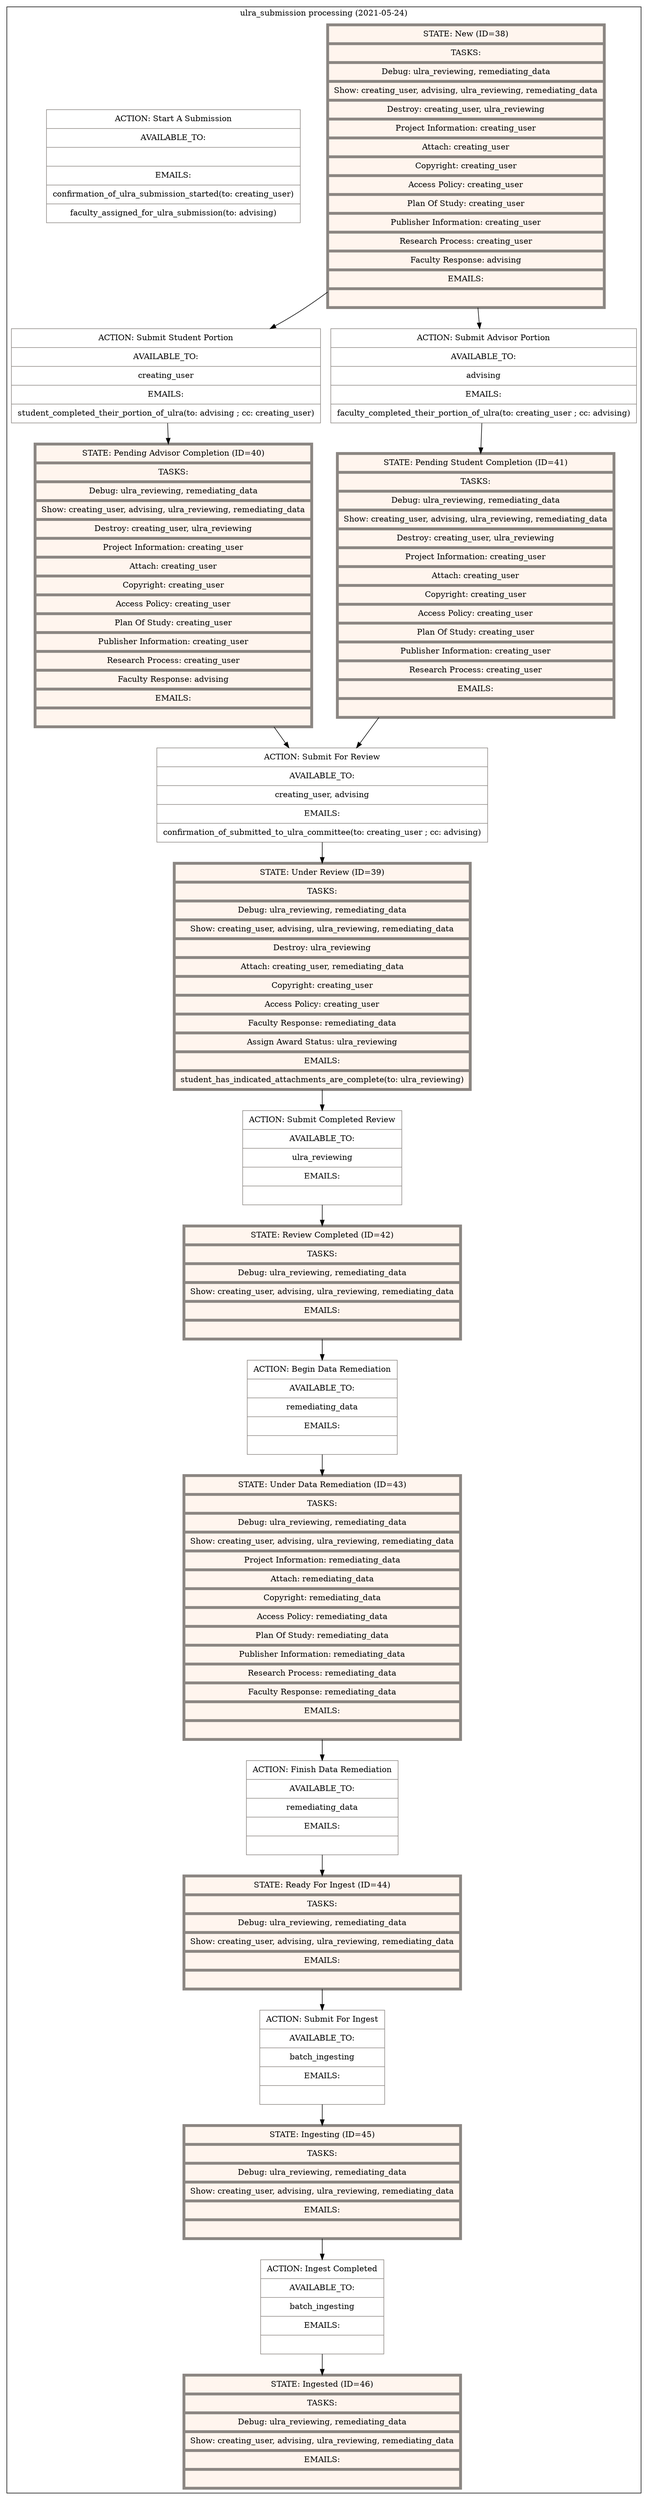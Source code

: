 digraph "G" {
  compound=true;
  node[color="grey15" margin="0.15, 0.125"];
  subgraph cluster_0 {
    label="ulra_submission processing (2021-05-24)"
    node[style=filled fillcolor=white color="seashell4"]
    subgraph 0 {
      label="States";
      node[shape="record" fillcolor="seashell1" penwidth=5]
      state_ingested [label="{ STATE: Ingested (ID=46)| TASKS: | Debug: ulra_reviewing, remediating_data | Show: creating_user, advising, ulra_reviewing, remediating_data | EMAILS: |  }"]
      state_ingesting [label="{ STATE: Ingesting (ID=45)| TASKS: | Debug: ulra_reviewing, remediating_data | Show: creating_user, advising, ulra_reviewing, remediating_data | EMAILS: |  }"]
      state_new [label="{ STATE: New (ID=38)| TASKS: | Debug: ulra_reviewing, remediating_data | Show: creating_user, advising, ulra_reviewing, remediating_data | Destroy: creating_user, ulra_reviewing | Project Information: creating_user | Attach: creating_user | Copyright: creating_user | Access Policy: creating_user | Plan Of Study: creating_user | Publisher Information: creating_user | Research Process: creating_user | Faculty Response: advising | EMAILS: |  }"]
      state_pending_advisor_completion [label="{ STATE: Pending Advisor Completion (ID=40)| TASKS: | Debug: ulra_reviewing, remediating_data | Show: creating_user, advising, ulra_reviewing, remediating_data | Destroy: creating_user, ulra_reviewing | Project Information: creating_user | Attach: creating_user | Copyright: creating_user | Access Policy: creating_user | Plan Of Study: creating_user | Publisher Information: creating_user | Research Process: creating_user | Faculty Response: advising | EMAILS: |  }"]
      state_pending_student_completion [label="{ STATE: Pending Student Completion (ID=41)| TASKS: | Debug: ulra_reviewing, remediating_data | Show: creating_user, advising, ulra_reviewing, remediating_data | Destroy: creating_user, ulra_reviewing | Project Information: creating_user | Attach: creating_user | Copyright: creating_user | Access Policy: creating_user | Plan Of Study: creating_user | Publisher Information: creating_user | Research Process: creating_user | EMAILS: |  }"]
      state_ready_for_ingest [label="{ STATE: Ready For Ingest (ID=44)| TASKS: | Debug: ulra_reviewing, remediating_data | Show: creating_user, advising, ulra_reviewing, remediating_data | EMAILS: |  }"]
      state_review_completed [label="{ STATE: Review Completed (ID=42)| TASKS: | Debug: ulra_reviewing, remediating_data | Show: creating_user, advising, ulra_reviewing, remediating_data | EMAILS: |  }"]
      state_under_data_remediation [label="{ STATE: Under Data Remediation (ID=43)| TASKS: | Debug: ulra_reviewing, remediating_data | Show: creating_user, advising, ulra_reviewing, remediating_data | Project Information: remediating_data | Attach: remediating_data | Copyright: remediating_data | Access Policy: remediating_data | Plan Of Study: remediating_data | Publisher Information: remediating_data | Research Process: remediating_data | Faculty Response: remediating_data | EMAILS: |  }"]
      state_under_review [label="{ STATE: Under Review (ID=39)| TASKS: | Debug: ulra_reviewing, remediating_data | Show: creating_user, advising, ulra_reviewing, remediating_data | Destroy: ulra_reviewing | Attach: creating_user, remediating_data | Copyright: creating_user | Access Policy: creating_user | Faculty Response: remediating_data | Assign Award Status: ulra_reviewing | EMAILS: | student_has_indicated_attachments_are_complete(to: ulra_reviewing) }"]
    }
    subgraph 1 {
      label="Actions"
      node[shape="record" shape=record penwidth=1]
        action_start_a_submission [label="{ ACTION: Start A Submission | AVAILABLE_TO: |  | EMAILS: | confirmation_of_ulra_submission_started(to: creating_user) | faculty_assigned_for_ulra_submission(to: advising) }"]
        action_submit_student_portion [label="{ ACTION: Submit Student Portion | AVAILABLE_TO: | creating_user | EMAILS: | student_completed_their_portion_of_ulra(to: advising ; cc: creating_user) }"]
        action_submit_advisor_portion [label="{ ACTION: Submit Advisor Portion | AVAILABLE_TO: | advising | EMAILS: | faculty_completed_their_portion_of_ulra(to: creating_user ; cc: advising) }"]
        action_submit_for_review [label="{ ACTION: Submit For Review | AVAILABLE_TO: | creating_user, advising | EMAILS: | confirmation_of_submitted_to_ulra_committee(to: creating_user ; cc: advising) }"]
        action_submit_completed_review [label="{ ACTION: Submit Completed Review | AVAILABLE_TO: | ulra_reviewing | EMAILS: |  }"]
        action_begin_data_remediation [label="{ ACTION: Begin Data Remediation | AVAILABLE_TO: | remediating_data | EMAILS: |  }"]
        action_finish_data_remediation [label="{ ACTION: Finish Data Remediation | AVAILABLE_TO: | remediating_data | EMAILS: |  }"]
        action_submit_for_ingest [label="{ ACTION: Submit For Ingest | AVAILABLE_TO: | batch_ingesting | EMAILS: |  }"]
        action_ingest_completed [label="{ ACTION: Ingest Completed | AVAILABLE_TO: | batch_ingesting | EMAILS: |  }"]
    }
      state_ingesting -> action_ingest_completed
      action_ingest_completed -> state_ingested
      state_new -> action_submit_student_portion
      action_submit_student_portion -> state_pending_advisor_completion
      state_new -> action_submit_advisor_portion
      action_submit_advisor_portion -> state_pending_student_completion
      state_pending_advisor_completion -> action_submit_for_review
      action_submit_for_review -> state_under_review
      state_pending_student_completion -> action_submit_for_review
      state_ready_for_ingest -> action_submit_for_ingest
      action_submit_for_ingest -> state_ingesting
      state_review_completed -> action_begin_data_remediation
      action_begin_data_remediation -> state_under_data_remediation
      state_under_data_remediation -> action_finish_data_remediation
      action_finish_data_remediation -> state_ready_for_ingest
      state_under_review -> action_submit_completed_review
      action_submit_completed_review -> state_review_completed
  }
}
